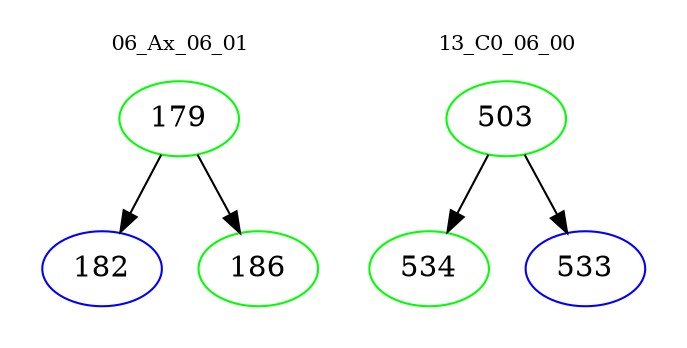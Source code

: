 digraph{
subgraph cluster_0 {
color = white
label = "06_Ax_06_01";
fontsize=10;
T0_179 [label="179", color="green"]
T0_179 -> T0_182 [color="black"]
T0_182 [label="182", color="blue"]
T0_179 -> T0_186 [color="black"]
T0_186 [label="186", color="green"]
}
subgraph cluster_1 {
color = white
label = "13_C0_06_00";
fontsize=10;
T1_503 [label="503", color="green"]
T1_503 -> T1_534 [color="black"]
T1_534 [label="534", color="green"]
T1_503 -> T1_533 [color="black"]
T1_533 [label="533", color="blue"]
}
}
